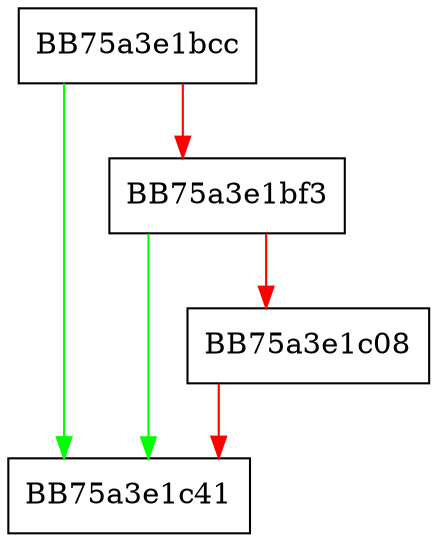 digraph get_catalog_name_inst {
  node [shape="box"];
  graph [splines=ortho];
  BB75a3e1bcc -> BB75a3e1c41 [color="green"];
  BB75a3e1bcc -> BB75a3e1bf3 [color="red"];
  BB75a3e1bf3 -> BB75a3e1c41 [color="green"];
  BB75a3e1bf3 -> BB75a3e1c08 [color="red"];
  BB75a3e1c08 -> BB75a3e1c41 [color="red"];
}